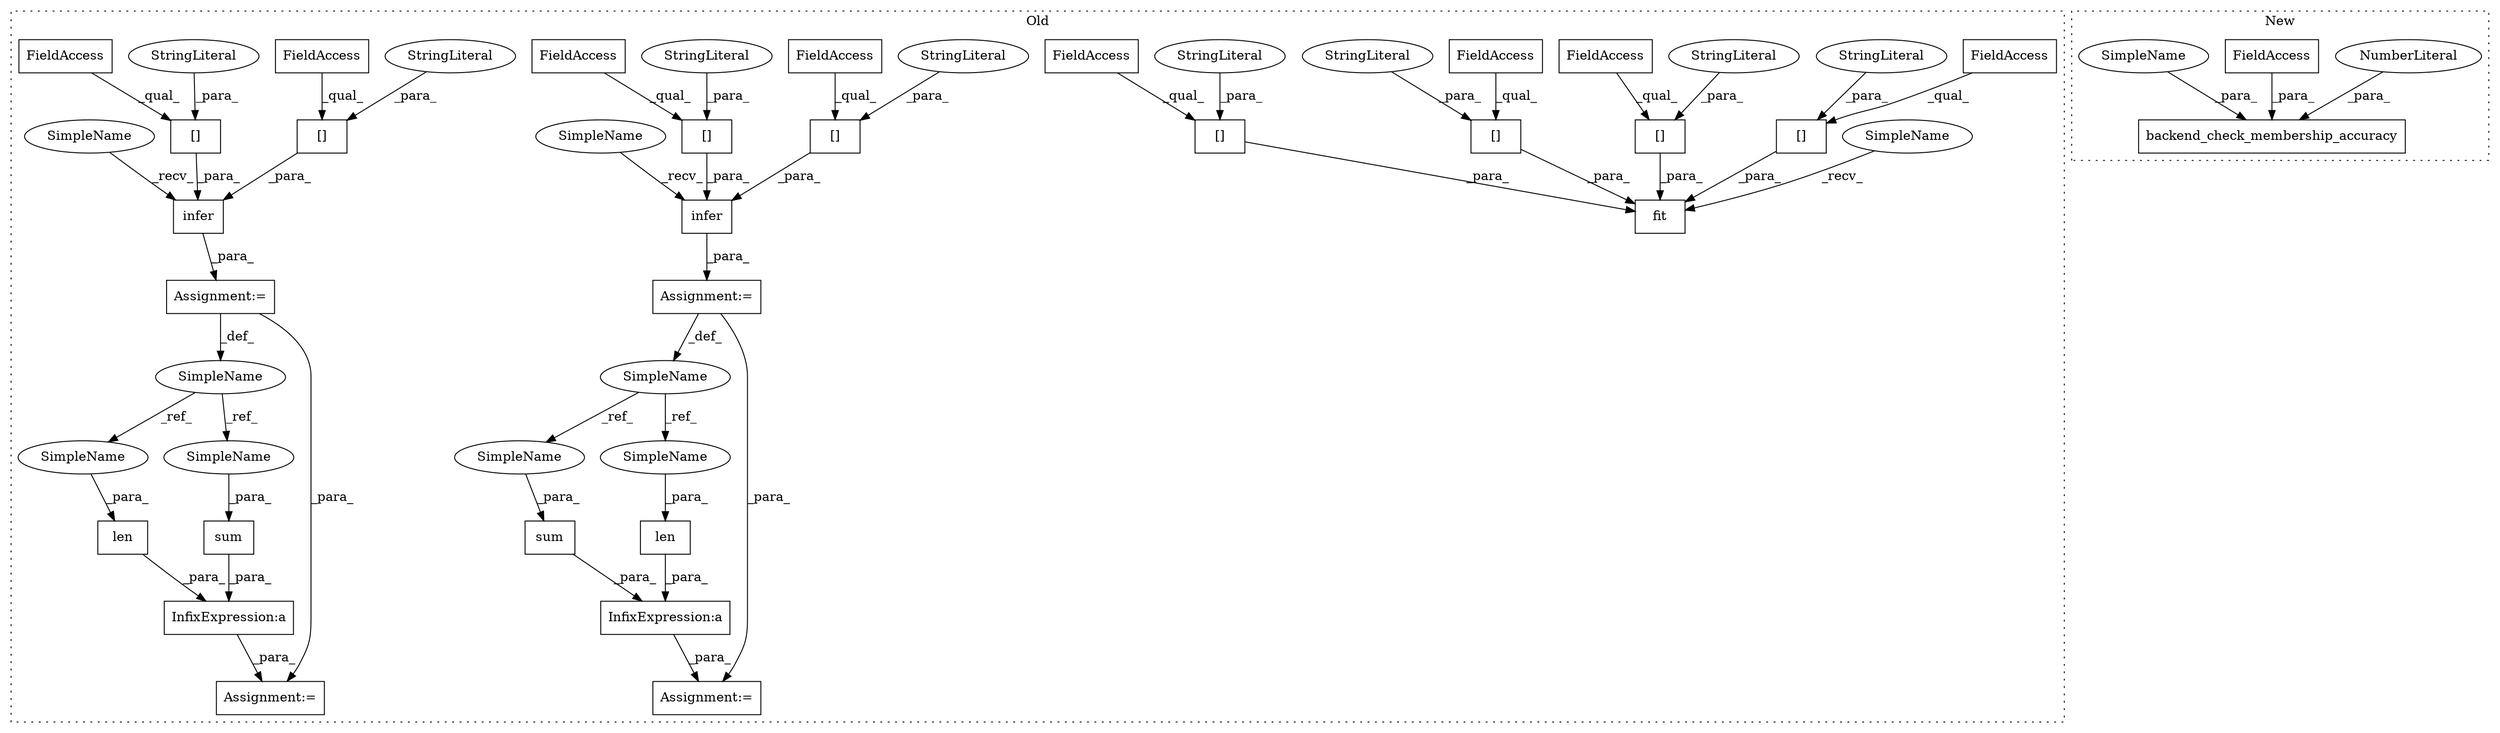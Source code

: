 digraph G {
subgraph cluster0 {
1 [label="len" a="32" s="13736,13753" l="4,1" shape="box"];
3 [label="InfixExpression:a" a="27" s="13733" l="3" shape="box"];
5 [label="infer" a="32" s="13548,13635" l="6,1" shape="box"];
6 [label="[]" a="2" s="13554,13593" l="7,1" shape="box"];
7 [label="infer" a="32" s="13427,13518" l="6,1" shape="box"];
8 [label="fit" a="32" s="13225,13396" l="4,1" shape="box"];
9 [label="InfixExpression:a" a="27" s="13674" l="3" shape="box"];
10 [label="[]" a="2" s="13433,13474" l="8,1" shape="box"];
11 [label="len" a="32" s="13677,13695" l="4,1" shape="box"];
12 [label="[]" a="2" s="13356,13395" l="7,1" shape="box"];
13 [label="FieldAccess" a="22" s="13356" l="6" shape="box"];
14 [label="[]" a="2" s="13272,13313" l="8,1" shape="box"];
16 [label="FieldAccess" a="22" s="13554" l="6" shape="box"];
17 [label="[]" a="2" s="13315,13354" l="7,1" shape="box"];
18 [label="FieldAccess" a="22" s="13433" l="7" shape="box"];
19 [label="[]" a="2" s="13229,13270" l="8,1" shape="box"];
20 [label="FieldAccess" a="22" s="13272" l="7" shape="box"];
21 [label="[]" a="2" s="13595,13634" l="7,1" shape="box"];
22 [label="FieldAccess" a="22" s="13229" l="7" shape="box"];
23 [label="[]" a="2" s="13476,13517" l="8,1" shape="box"];
24 [label="FieldAccess" a="22" s="13476" l="7" shape="box"];
25 [label="FieldAccess" a="22" s="13595" l="6" shape="box"];
26 [label="FieldAccess" a="22" s="13315" l="6" shape="box"];
27 [label="sum" a="32" s="13655,13673" l="4,1" shape="box"];
28 [label="SimpleName" a="42" s="13405" l="14" shape="ellipse"];
29 [label="sum" a="32" s="13715,13732" l="4,1" shape="box"];
30 [label="SimpleName" a="42" s="13527" l="13" shape="ellipse"];
31 [label="Assignment:=" a="7" s="13419" l="1" shape="box"];
32 [label="Assignment:=" a="7" s="13713" l="1" shape="box"];
33 [label="StringLiteral" a="45" s="13363" l="32" shape="ellipse"];
34 [label="Assignment:=" a="7" s="13540" l="1" shape="box"];
35 [label="StringLiteral" a="45" s="13561" l="32" shape="ellipse"];
36 [label="StringLiteral" a="45" s="13237" l="33" shape="ellipse"];
37 [label="StringLiteral" a="45" s="13322" l="32" shape="ellipse"];
38 [label="StringLiteral" a="45" s="13441" l="33" shape="ellipse"];
39 [label="Assignment:=" a="7" s="13653" l="1" shape="box"];
40 [label="StringLiteral" a="45" s="13484" l="33" shape="ellipse"];
41 [label="StringLiteral" a="45" s="13602" l="32" shape="ellipse"];
42 [label="StringLiteral" a="45" s="13280" l="33" shape="ellipse"];
43 [label="SimpleName" a="42" s="13740" l="13" shape="ellipse"];
44 [label="SimpleName" a="42" s="13719" l="13" shape="ellipse"];
45 [label="SimpleName" a="42" s="13218" l="6" shape="ellipse"];
46 [label="SimpleName" a="42" s="13420" l="6" shape="ellipse"];
47 [label="SimpleName" a="42" s="13541" l="6" shape="ellipse"];
48 [label="SimpleName" a="42" s="13659" l="14" shape="ellipse"];
49 [label="SimpleName" a="42" s="13681" l="14" shape="ellipse"];
label = "Old";
style="dotted";
}
subgraph cluster1 {
2 [label="backend_check_membership_accuracy" a="32" s="6518,6599" l="34,1" shape="box"];
4 [label="NumberLiteral" a="34" s="6595" l="4" shape="ellipse"];
15 [label="FieldAccess" a="22" s="6576" l="18" shape="box"];
50 [label="SimpleName" a="42" s="6552" l="6" shape="ellipse"];
label = "New";
style="dotted";
}
1 -> 3 [label="_para_"];
3 -> 32 [label="_para_"];
4 -> 2 [label="_para_"];
5 -> 34 [label="_para_"];
6 -> 5 [label="_para_"];
7 -> 31 [label="_para_"];
9 -> 39 [label="_para_"];
10 -> 7 [label="_para_"];
11 -> 9 [label="_para_"];
12 -> 8 [label="_para_"];
13 -> 12 [label="_qual_"];
14 -> 8 [label="_para_"];
15 -> 2 [label="_para_"];
16 -> 6 [label="_qual_"];
17 -> 8 [label="_para_"];
18 -> 10 [label="_qual_"];
19 -> 8 [label="_para_"];
20 -> 14 [label="_qual_"];
21 -> 5 [label="_para_"];
22 -> 19 [label="_qual_"];
23 -> 7 [label="_para_"];
24 -> 23 [label="_qual_"];
25 -> 21 [label="_qual_"];
26 -> 17 [label="_qual_"];
27 -> 9 [label="_para_"];
28 -> 49 [label="_ref_"];
28 -> 48 [label="_ref_"];
29 -> 3 [label="_para_"];
30 -> 43 [label="_ref_"];
30 -> 44 [label="_ref_"];
31 -> 28 [label="_def_"];
31 -> 39 [label="_para_"];
33 -> 12 [label="_para_"];
34 -> 32 [label="_para_"];
34 -> 30 [label="_def_"];
35 -> 6 [label="_para_"];
36 -> 19 [label="_para_"];
37 -> 17 [label="_para_"];
38 -> 10 [label="_para_"];
40 -> 23 [label="_para_"];
41 -> 21 [label="_para_"];
42 -> 14 [label="_para_"];
43 -> 1 [label="_para_"];
44 -> 29 [label="_para_"];
45 -> 8 [label="_recv_"];
46 -> 7 [label="_recv_"];
47 -> 5 [label="_recv_"];
48 -> 27 [label="_para_"];
49 -> 11 [label="_para_"];
50 -> 2 [label="_para_"];
}